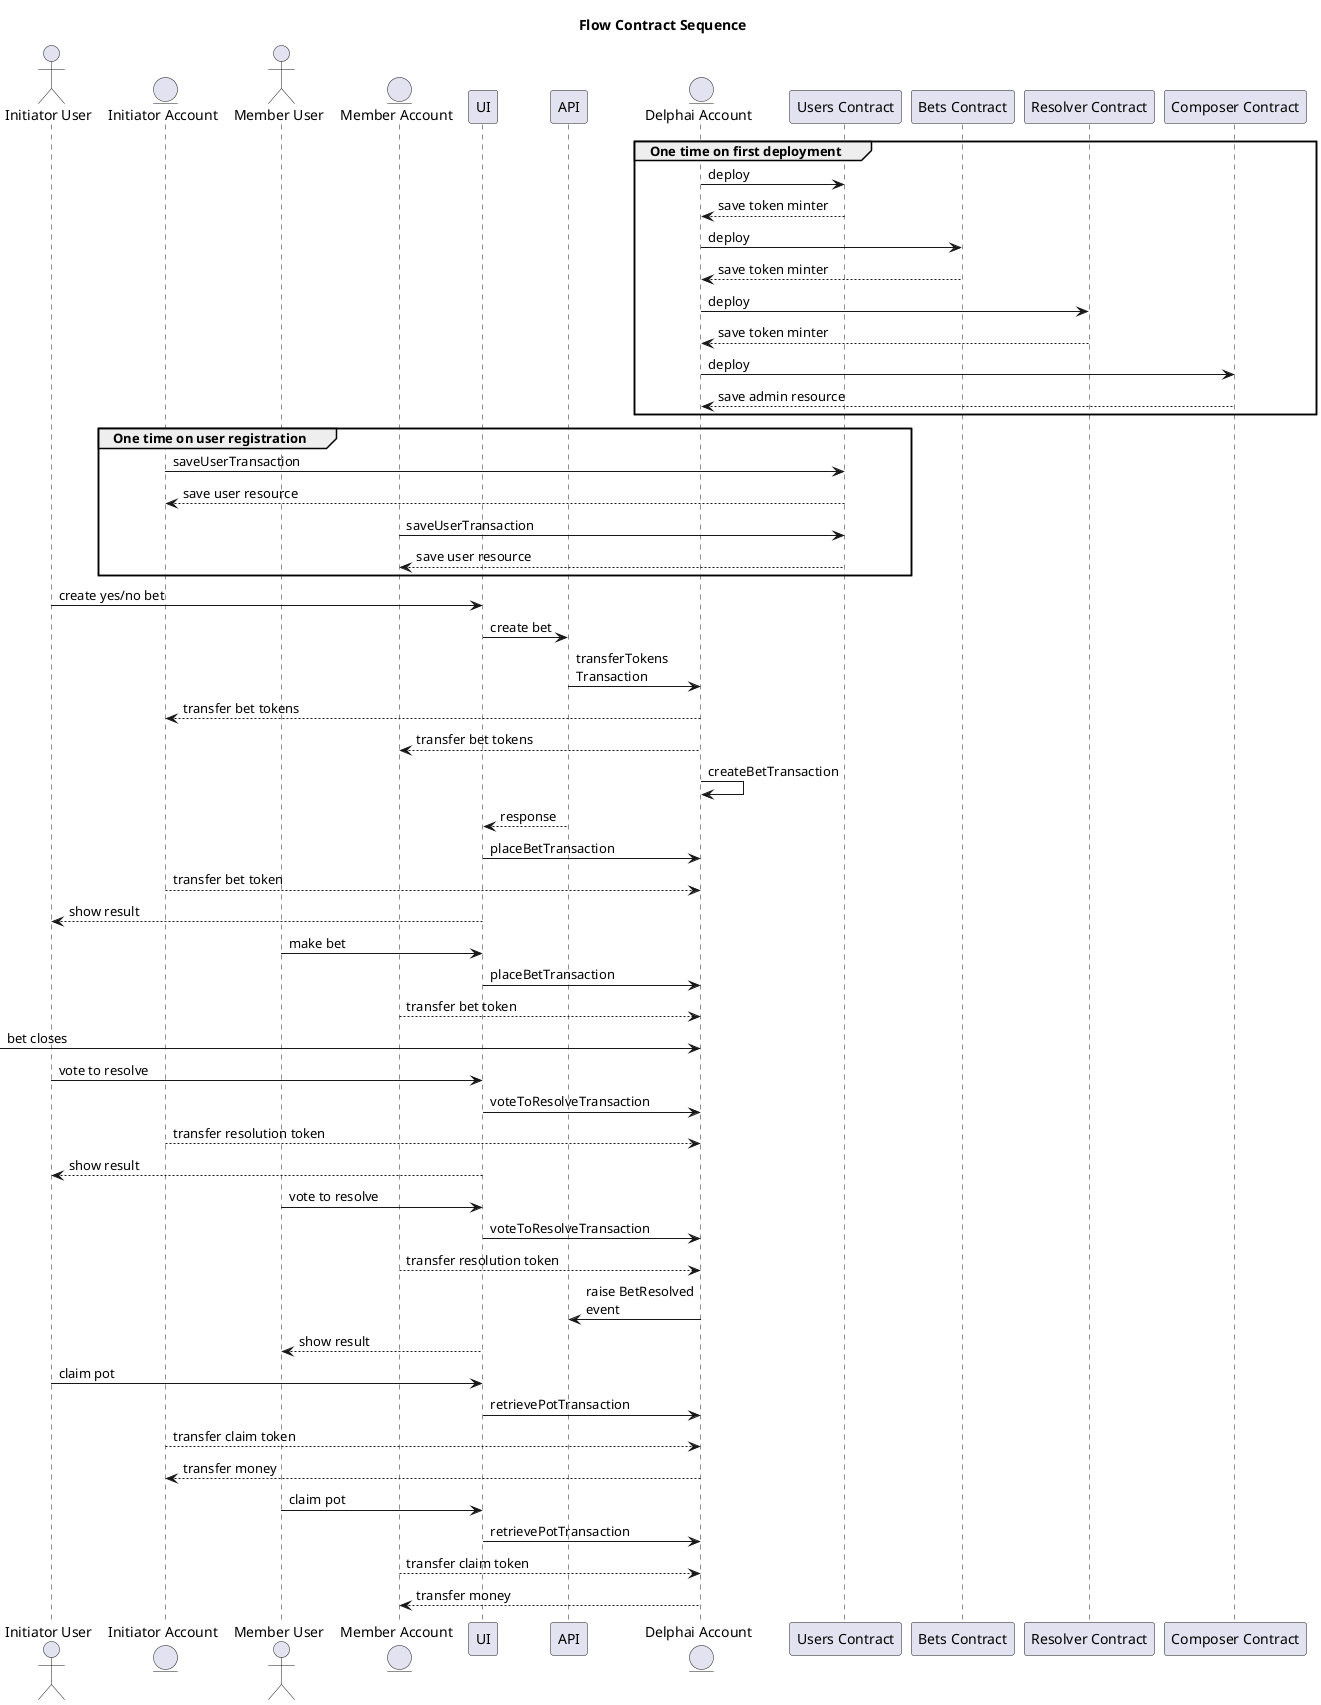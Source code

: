 @startuml

title Flow Contract Sequence

actor "Initiator User" as init
entity "Initiator Account" as initAcct
actor "Member User" as member
entity "Member Account" as memberAcct
participant UI as ui
participant API as api
entity "Delphai Account" as delph
participant "Users Contract" as usersContract
participant "Bets Contract" as betsContract
participant "Resolver Contract" as resolverContract
participant "Composer Contract" as composerContract

group One time on first deployment
    delph -> usersContract : deploy
    usersContract --> delph : save token minter
    delph -> betsContract : deploy
    betsContract --> delph : save token minter
    delph -> resolverContract : deploy
    resolverContract --> delph : save token minter
    delph -> composerContract : deploy
    composerContract --> delph : save admin resource
end
group One time on user registration
    initAcct -> usersContract : saveUserTransaction
    usersContract --> initAcct : save user resource
    memberAcct -> usersContract : saveUserTransaction
    usersContract --> memberAcct : save user resource
end

init -> ui : create yes/no bet
ui -> api : create bet
api -> delph : transferTokens\nTransaction
delph --> initAcct : transfer bet tokens
delph --> memberAcct : transfer bet tokens
delph -> delph : createBetTransaction
api --> ui : response

ui -> delph : placeBetTransaction
initAcct --> delph : transfer bet token
ui --> init : show result
member -> ui : make bet
ui -> delph : placeBetTransaction
memberAcct --> delph : transfer bet token

-> delph : bet closes

init -> ui : vote to resolve
ui -> delph : voteToResolveTransaction
initAcct --> delph : transfer resolution token
ui --> init : show result
member -> ui : vote to resolve
ui -> delph : voteToResolveTransaction
memberAcct --> delph : transfer resolution token
delph -> api : raise BetResolved\nevent
ui --> member : show result

init -> ui : claim pot
ui -> delph : retrievePotTransaction
initAcct --> delph : transfer claim token
delph --> initAcct : transfer money
member -> ui : claim pot
ui -> delph : retrievePotTransaction
memberAcct --> delph : transfer claim token
delph --> memberAcct : transfer money

@enduml